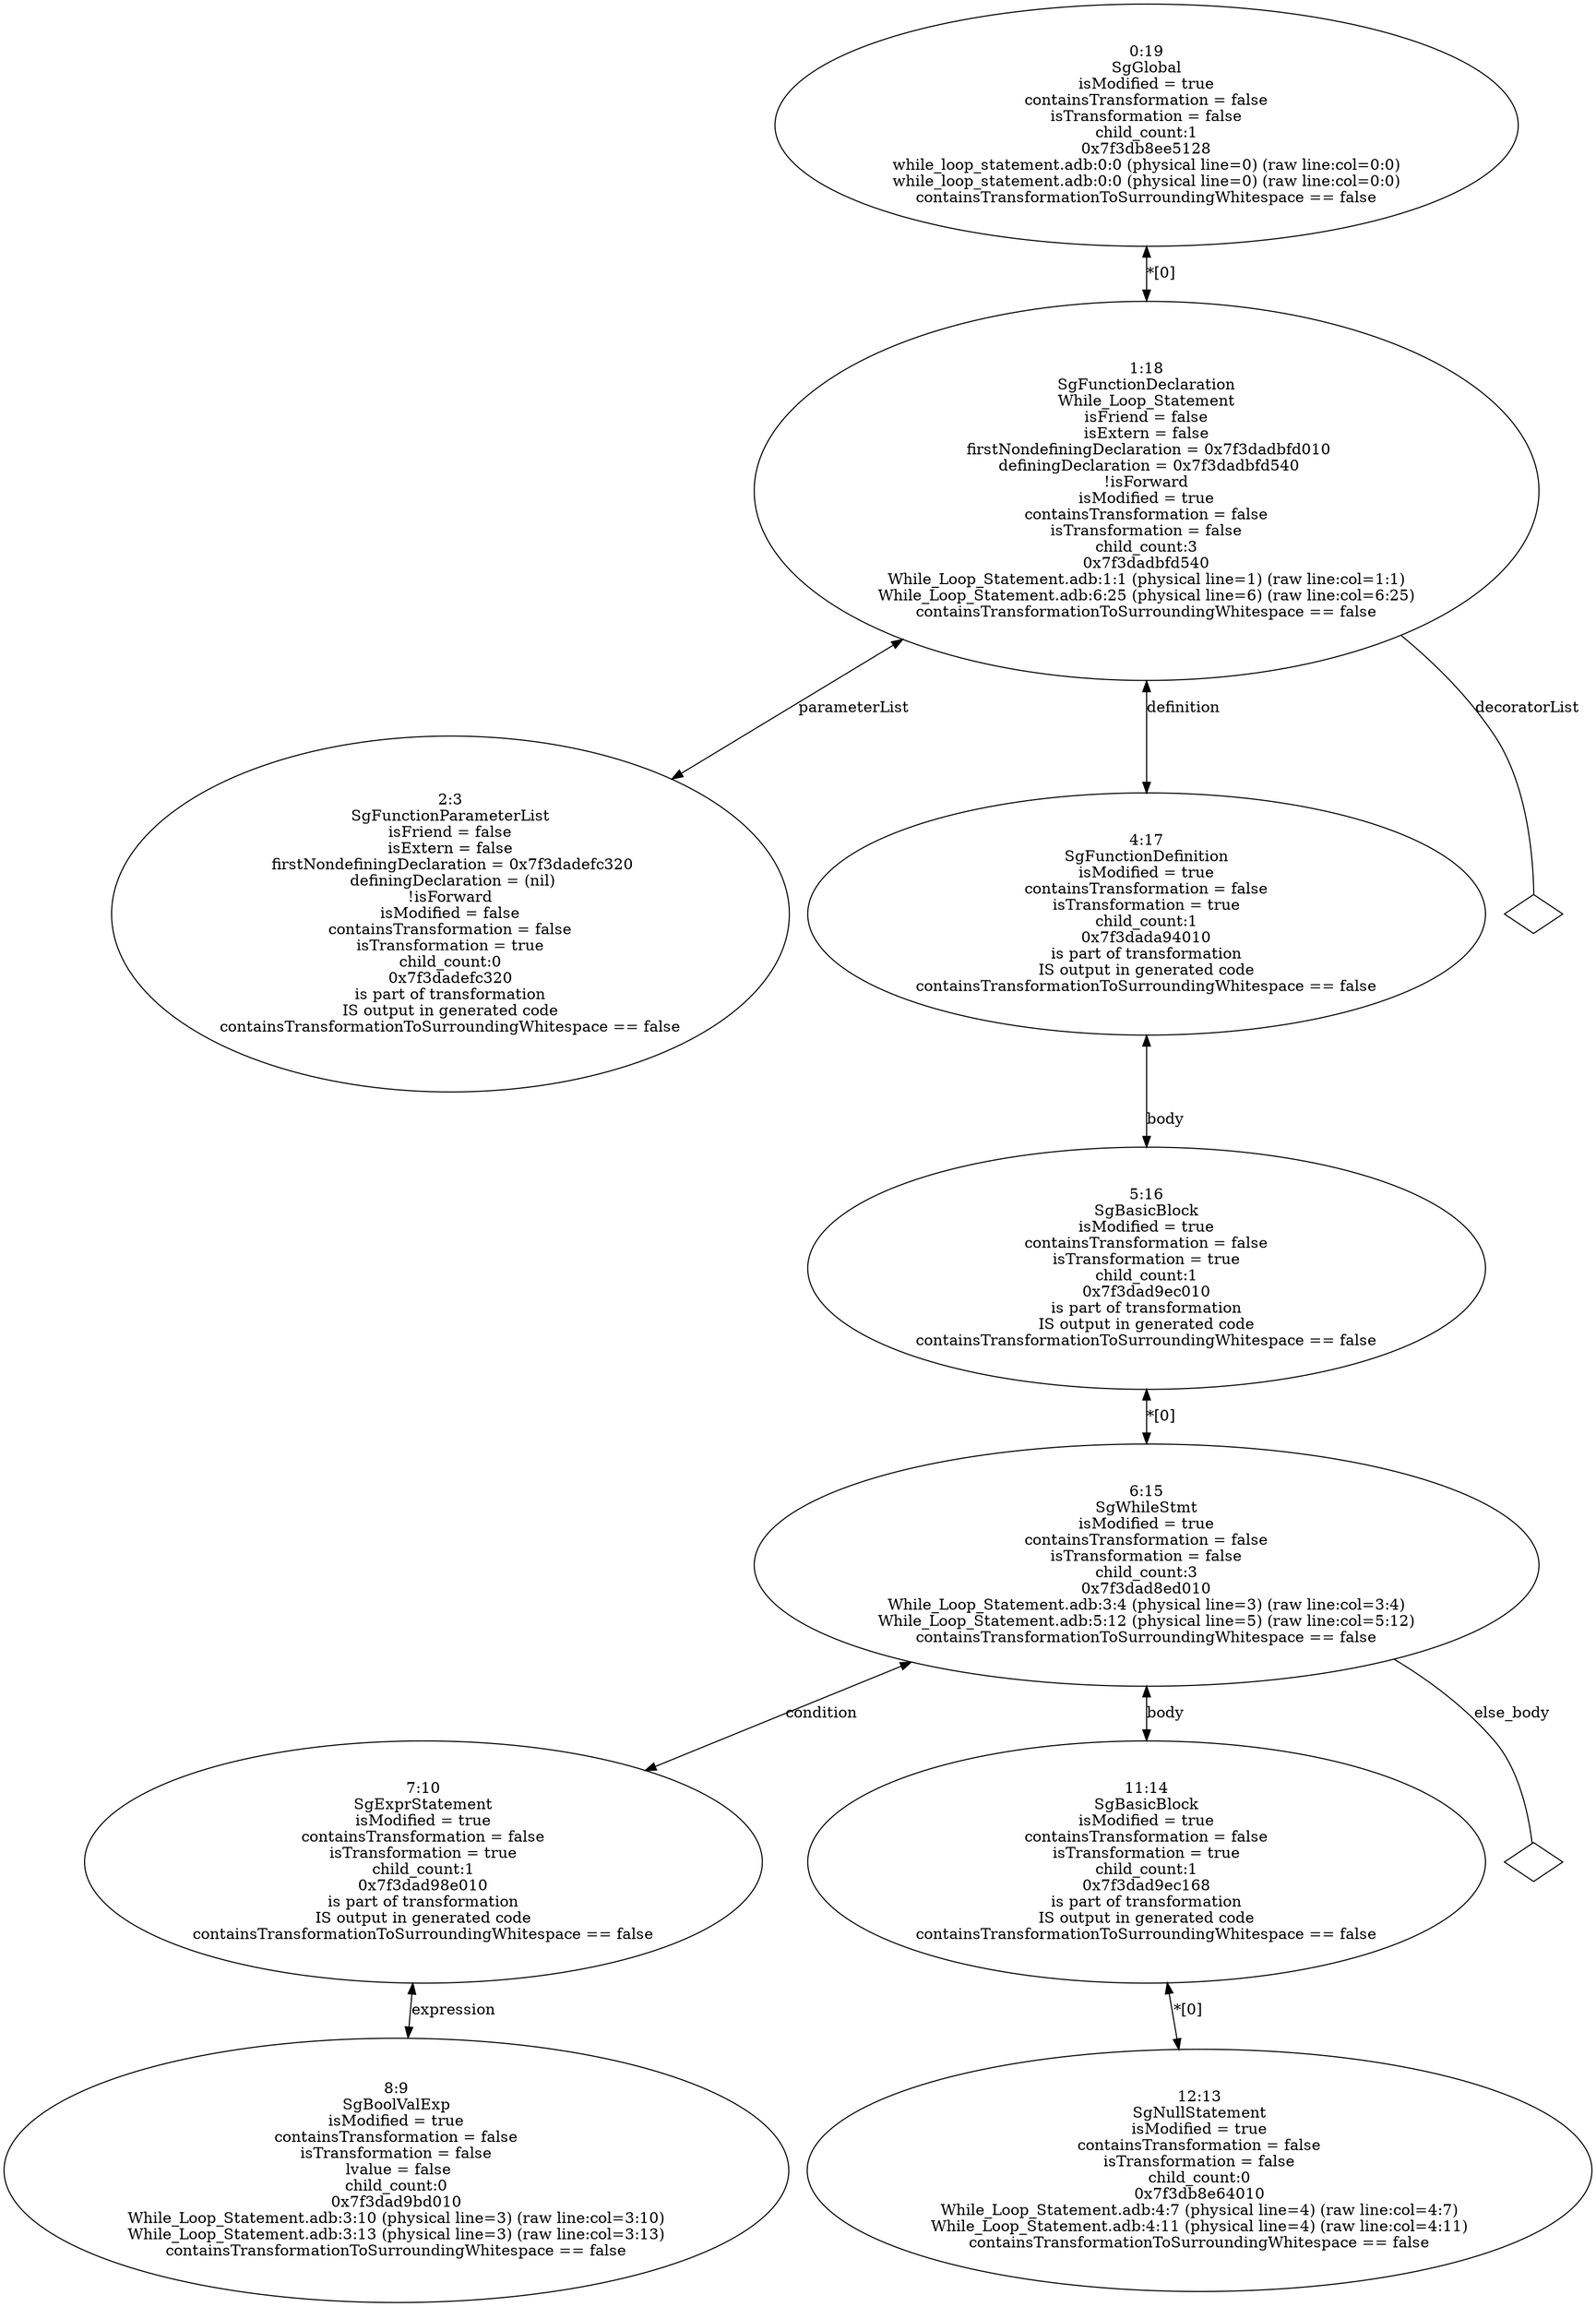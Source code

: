 digraph "G./while_loop_statement_rose.dot" {
"0x7f3dadefc320"[label="2:3\nSgFunctionParameterList\n isFriend = false \n isExtern = false \n firstNondefiningDeclaration = 0x7f3dadefc320\n definingDeclaration = (nil)\n!isForward\nisModified = false\ncontainsTransformation = false\nisTransformation = true\nchild_count:0\n0x7f3dadefc320\nis part of transformation\nIS output in generated code\ncontainsTransformationToSurroundingWhitespace == false\n" ];
"0x7f3dad9bd010"[label="8:9\nSgBoolValExp\nisModified = true\ncontainsTransformation = false\nisTransformation = false\n lvalue = false\nchild_count:0\n0x7f3dad9bd010\nWhile_Loop_Statement.adb:3:10 (physical line=3) (raw line:col=3:10)\nWhile_Loop_Statement.adb:3:13 (physical line=3) (raw line:col=3:13)\ncontainsTransformationToSurroundingWhitespace == false\n" ];
"0x7f3dad98e010"[label="7:10\nSgExprStatement\nisModified = true\ncontainsTransformation = false\nisTransformation = true\nchild_count:1\n0x7f3dad98e010\nis part of transformation\nIS output in generated code\ncontainsTransformationToSurroundingWhitespace == false\n" ];
"0x7f3dad98e010" -> "0x7f3dad9bd010"[label="expression" dir=both ];
"0x7f3db8e64010"[label="12:13\nSgNullStatement\nisModified = true\ncontainsTransformation = false\nisTransformation = false\nchild_count:0\n0x7f3db8e64010\nWhile_Loop_Statement.adb:4:7 (physical line=4) (raw line:col=4:7)\nWhile_Loop_Statement.adb:4:11 (physical line=4) (raw line:col=4:11)\ncontainsTransformationToSurroundingWhitespace == false\n" ];
"0x7f3dad9ec168"[label="11:14\nSgBasicBlock\nisModified = true\ncontainsTransformation = false\nisTransformation = true\nchild_count:1\n0x7f3dad9ec168\nis part of transformation\nIS output in generated code\ncontainsTransformationToSurroundingWhitespace == false\n" ];
"0x7f3dad9ec168" -> "0x7f3db8e64010"[label="*[0]" dir=both ];
"0x7f3dad8ed010"[label="6:15\nSgWhileStmt\nisModified = true\ncontainsTransformation = false\nisTransformation = false\nchild_count:3\n0x7f3dad8ed010\nWhile_Loop_Statement.adb:3:4 (physical line=3) (raw line:col=3:4)\nWhile_Loop_Statement.adb:5:12 (physical line=5) (raw line:col=5:12)\ncontainsTransformationToSurroundingWhitespace == false\n" ];
"0x7f3dad8ed010" -> "0x7f3dad98e010"[label="condition" dir=both ];
"0x7f3dad8ed010" -> "0x7f3dad9ec168"[label="body" dir=both ];
"0x7f3dad8ed010" -> "0x7f3dad8ed010__else_body__null"[label="else_body" dir=none ];
"0x7f3dad8ed010__else_body__null"[label="" shape=diamond ];
"0x7f3dad9ec010"[label="5:16\nSgBasicBlock\nisModified = true\ncontainsTransformation = false\nisTransformation = true\nchild_count:1\n0x7f3dad9ec010\nis part of transformation\nIS output in generated code\ncontainsTransformationToSurroundingWhitespace == false\n" ];
"0x7f3dad9ec010" -> "0x7f3dad8ed010"[label="*[0]" dir=both ];
"0x7f3dada94010"[label="4:17\nSgFunctionDefinition\nisModified = true\ncontainsTransformation = false\nisTransformation = true\nchild_count:1\n0x7f3dada94010\nis part of transformation\nIS output in generated code\ncontainsTransformationToSurroundingWhitespace == false\n" ];
"0x7f3dada94010" -> "0x7f3dad9ec010"[label="body" dir=both ];
"0x7f3dadbfd540"[label="1:18\nSgFunctionDeclaration\nWhile_Loop_Statement\n isFriend = false \n isExtern = false \n firstNondefiningDeclaration = 0x7f3dadbfd010\n definingDeclaration = 0x7f3dadbfd540\n!isForward\nisModified = true\ncontainsTransformation = false\nisTransformation = false\nchild_count:3\n0x7f3dadbfd540\nWhile_Loop_Statement.adb:1:1 (physical line=1) (raw line:col=1:1)\nWhile_Loop_Statement.adb:6:25 (physical line=6) (raw line:col=6:25)\ncontainsTransformationToSurroundingWhitespace == false\n" ];
"0x7f3dadbfd540" -> "0x7f3dadefc320"[label="parameterList" dir=both ];
"0x7f3dadbfd540" -> "0x7f3dadbfd540__decoratorList__null"[label="decoratorList" dir=none ];
"0x7f3dadbfd540__decoratorList__null"[label="" shape=diamond ];
"0x7f3dadbfd540" -> "0x7f3dada94010"[label="definition" dir=both ];
"0x7f3db8ee5128"[label="0:19\nSgGlobal\nisModified = true\ncontainsTransformation = false\nisTransformation = false\nchild_count:1\n0x7f3db8ee5128\nwhile_loop_statement.adb:0:0 (physical line=0) (raw line:col=0:0)\nwhile_loop_statement.adb:0:0 (physical line=0) (raw line:col=0:0)\ncontainsTransformationToSurroundingWhitespace == false\n" ];
"0x7f3db8ee5128" -> "0x7f3dadbfd540"[label="*[0]" dir=both ];
}
